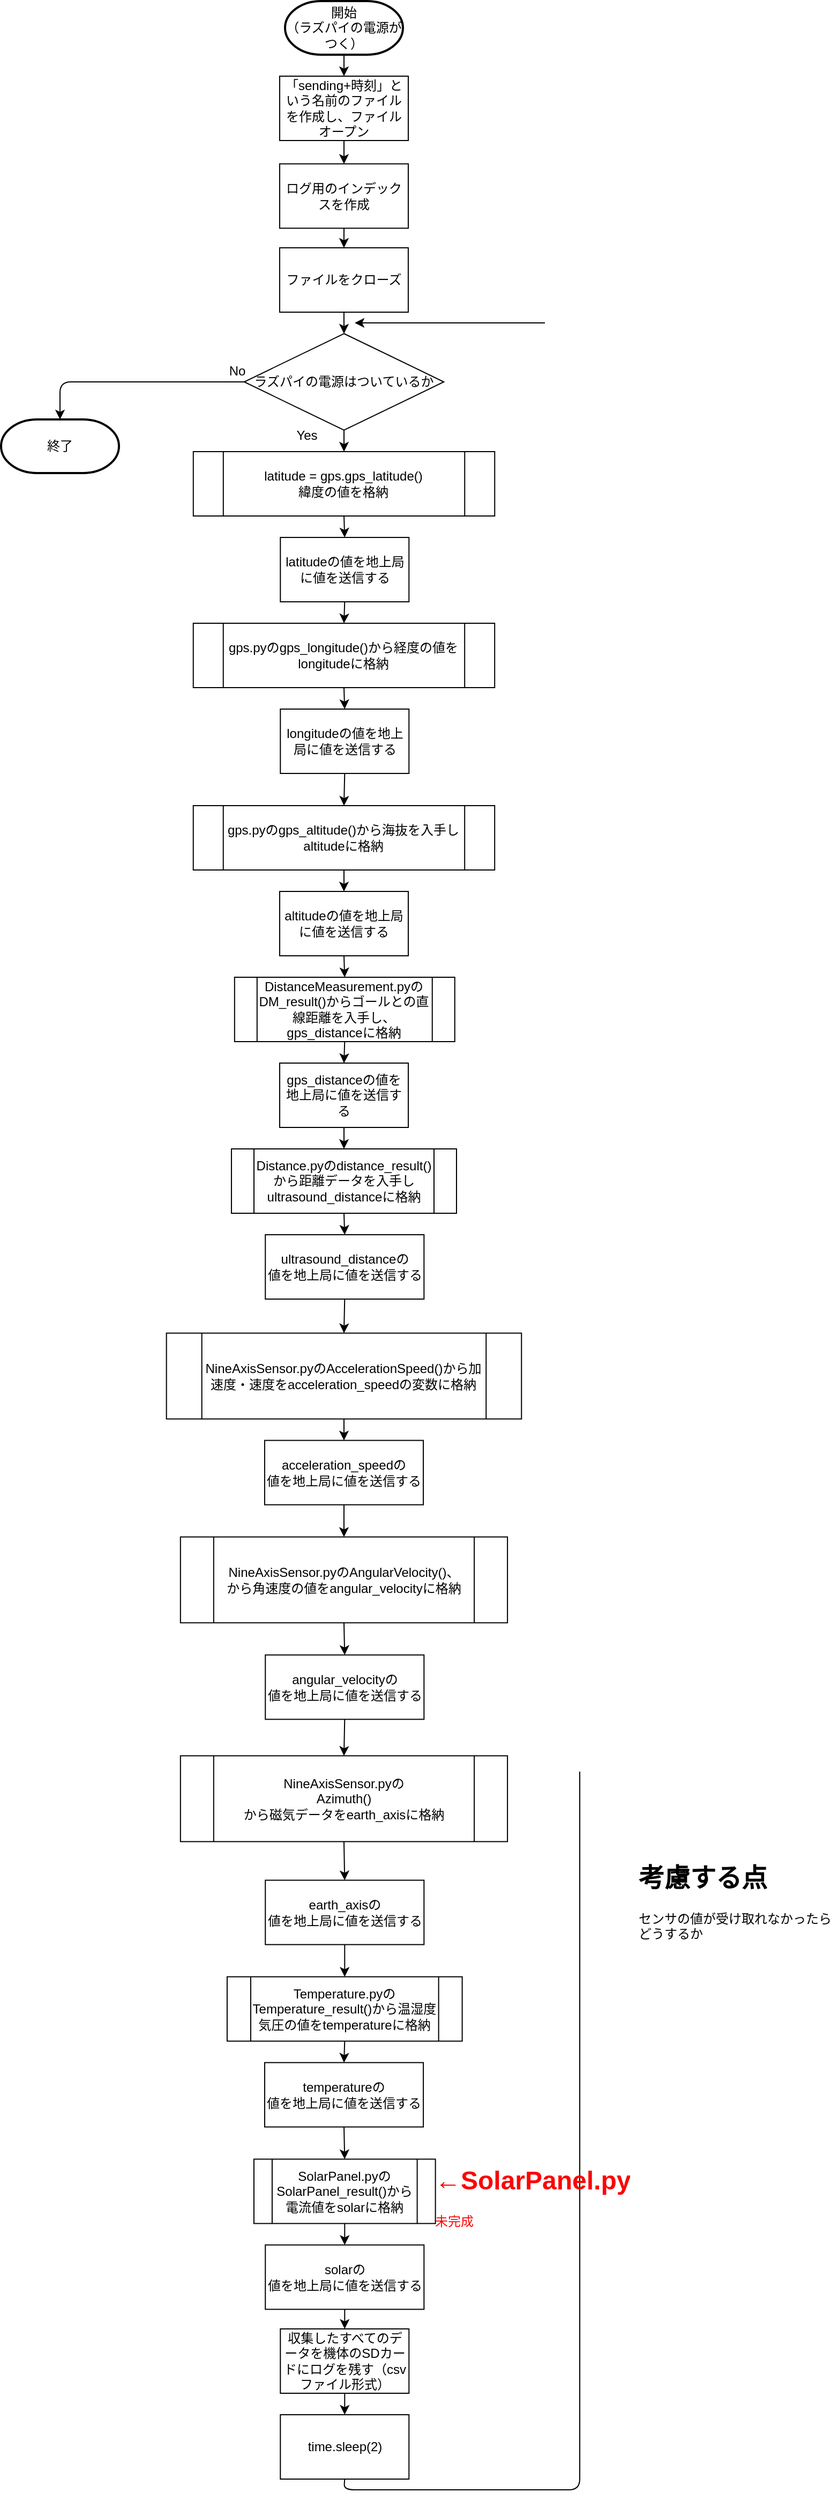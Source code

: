 <mxfile>
    <diagram id="ySY117OWKB6-r_1f5zUP" name="ページ1">
        <mxGraphModel dx="2283" dy="779" grid="1" gridSize="10" guides="1" tooltips="1" connect="1" arrows="1" fold="1" page="1" pageScale="1" pageWidth="827" pageHeight="1169" math="0" shadow="0">
            <root>
                <mxCell id="0"/>
                <mxCell id="1" parent="0"/>
                <mxCell id="20" style="edgeStyle=none;html=1;exitX=0.5;exitY=1;exitDx=0;exitDy=0;exitPerimeter=0;entryX=0.5;entryY=0;entryDx=0;entryDy=0;" parent="1" source="10" target="97" edge="1">
                    <mxGeometry relative="1" as="geometry">
                        <mxPoint x="-490" y="80" as="targetPoint"/>
                    </mxGeometry>
                </mxCell>
                <mxCell id="10" value="開始&lt;br&gt;（ラズパイの電源がつく）" style="strokeWidth=2;html=1;shape=mxgraph.flowchart.terminator;whiteSpace=wrap;" parent="1" vertex="1">
                    <mxGeometry x="-555" y="10" width="110" height="50" as="geometry"/>
                </mxCell>
                <mxCell id="11" value="終了" style="strokeWidth=2;html=1;shape=mxgraph.flowchart.terminator;whiteSpace=wrap;" parent="1" vertex="1">
                    <mxGeometry x="-820" y="400" width="110" height="50" as="geometry"/>
                </mxCell>
                <mxCell id="39" style="edgeStyle=none;html=1;exitX=0;exitY=0.5;exitDx=0;exitDy=0;entryX=0.5;entryY=0;entryDx=0;entryDy=0;entryPerimeter=0;" parent="1" source="17" target="11" edge="1">
                    <mxGeometry relative="1" as="geometry">
                        <mxPoint x="-640" y="138" as="targetPoint"/>
                        <Array as="points">
                            <mxPoint x="-765" y="365"/>
                        </Array>
                    </mxGeometry>
                </mxCell>
                <mxCell id="99" style="edgeStyle=none;html=1;exitX=0.5;exitY=1;exitDx=0;exitDy=0;entryX=0.5;entryY=0;entryDx=0;entryDy=0;" parent="1" source="17" target="53" edge="1">
                    <mxGeometry relative="1" as="geometry">
                        <mxPoint x="-560" y="190" as="targetPoint"/>
                    </mxGeometry>
                </mxCell>
                <mxCell id="17" value="&lt;span style=&quot;&quot;&gt;ラズパイの電源はついているか&lt;/span&gt;" style="rhombus;whiteSpace=wrap;html=1;" parent="1" vertex="1">
                    <mxGeometry x="-593.12" y="320" width="186.25" height="90" as="geometry"/>
                </mxCell>
                <mxCell id="23" value="Yes" style="text;html=1;align=center;verticalAlign=middle;resizable=0;points=[];autosize=1;strokeColor=none;fillColor=none;" parent="1" vertex="1">
                    <mxGeometry x="-555" y="400" width="40" height="30" as="geometry"/>
                </mxCell>
                <mxCell id="105" style="edgeStyle=none;html=1;exitX=0.5;exitY=1;exitDx=0;exitDy=0;entryX=0.5;entryY=0;entryDx=0;entryDy=0;" parent="1" source="29" target="104" edge="1">
                    <mxGeometry relative="1" as="geometry"/>
                </mxCell>
                <mxCell id="29" value="Temperature.pyのTemperature_result()から温湿度気圧の値をtemperatureに格納" style="shape=process;whiteSpace=wrap;html=1;backgroundOutline=1;" parent="1" vertex="1">
                    <mxGeometry x="-609.04" y="1851.75" width="219.36" height="60" as="geometry"/>
                </mxCell>
                <mxCell id="35" value="&lt;h1&gt;考慮する点&lt;/h1&gt;&lt;p&gt;&lt;span style=&quot;background-color: initial;&quot;&gt;センサの値が受け取れなかったらどうするか&lt;/span&gt;&lt;br&gt;&lt;/p&gt;" style="text;html=1;strokeColor=none;fillColor=none;spacing=5;spacingTop=-20;whiteSpace=wrap;overflow=hidden;rounded=0;" parent="1" vertex="1">
                    <mxGeometry x="-230.0" y="1740" width="190" height="120" as="geometry"/>
                </mxCell>
                <mxCell id="37" value="No" style="text;html=1;align=center;verticalAlign=middle;resizable=0;points=[];autosize=1;strokeColor=none;fillColor=none;" parent="1" vertex="1">
                    <mxGeometry x="-620" y="340" width="40" height="30" as="geometry"/>
                </mxCell>
                <mxCell id="111" style="edgeStyle=none;html=1;exitX=0.5;exitY=1;exitDx=0;exitDy=0;entryX=0.5;entryY=0;entryDx=0;entryDy=0;" parent="1" source="38" target="41" edge="1">
                    <mxGeometry relative="1" as="geometry"/>
                </mxCell>
                <mxCell id="38" value="収集したすべてのデータを機体のSDカードにログを残す（csvファイル形式）" style="rounded=0;whiteSpace=wrap;html=1;" parent="1" vertex="1">
                    <mxGeometry x="-559.36" y="2180" width="120" height="60" as="geometry"/>
                </mxCell>
                <mxCell id="112" style="edgeStyle=none;html=1;exitX=0.5;exitY=1;exitDx=0;exitDy=0;" parent="1" source="41" edge="1">
                    <mxGeometry relative="1" as="geometry">
                        <mxPoint x="-490" y="310" as="targetPoint"/>
                        <Array as="points">
                            <mxPoint x="-500" y="2330"/>
                            <mxPoint x="-280" y="2330"/>
                            <mxPoint x="-280" y="310"/>
                        </Array>
                    </mxGeometry>
                </mxCell>
                <mxCell id="41" value="time.sleep(2)" style="rounded=0;whiteSpace=wrap;html=1;" parent="1" vertex="1">
                    <mxGeometry x="-559.36" y="2260" width="120" height="60" as="geometry"/>
                </mxCell>
                <mxCell id="48" value="&lt;h1 style=&quot;border-color: var(--border-color); color: rgb(0, 0, 0);&quot;&gt;&lt;font style=&quot;border-color: var(--border-color);&quot; color=&quot;#fb0404&quot;&gt;←SolarPanel.py&lt;/font&gt;&lt;/h1&gt;&lt;div&gt;未完成&lt;/div&gt;" style="text;html=1;strokeColor=none;fillColor=none;spacing=5;spacingTop=-20;whiteSpace=wrap;overflow=hidden;rounded=0;fontColor=#fb0404;" parent="1" vertex="1">
                    <mxGeometry x="-420" y="2021.75" width="190" height="120" as="geometry"/>
                </mxCell>
                <mxCell id="108" style="edgeStyle=none;html=1;exitX=0.5;exitY=1;exitDx=0;exitDy=0;entryX=0.5;entryY=0;entryDx=0;entryDy=0;" parent="1" source="49" target="107" edge="1">
                    <mxGeometry relative="1" as="geometry"/>
                </mxCell>
                <mxCell id="49" value="SolarPanel.pyのSolarPanel_result()から電流値をsolarに格納" style="shape=process;whiteSpace=wrap;html=1;backgroundOutline=1;" parent="1" vertex="1">
                    <mxGeometry x="-584.04" y="2021.75" width="169.36" height="60" as="geometry"/>
                </mxCell>
                <mxCell id="70" style="edgeStyle=none;html=1;exitX=0.5;exitY=1;exitDx=0;exitDy=0;entryX=0.5;entryY=0;entryDx=0;entryDy=0;" parent="1" source="53" target="69" edge="1">
                    <mxGeometry relative="1" as="geometry"/>
                </mxCell>
                <mxCell id="53" value="latitude = gps.&lt;span style=&quot;background-color: initial;&quot;&gt;gps_latitude()&lt;br&gt;緯度の値を&lt;/span&gt;&lt;span style=&quot;background-color: initial;&quot;&gt;格納&lt;/span&gt;" style="shape=process;whiteSpace=wrap;html=1;backgroundOutline=1;" parent="1" vertex="1">
                    <mxGeometry x="-640.61" y="430" width="281.25" height="60" as="geometry"/>
                </mxCell>
                <mxCell id="83" style="edgeStyle=none;html=1;exitX=0.5;exitY=1;exitDx=0;exitDy=0;entryX=0.5;entryY=0;entryDx=0;entryDy=0;" parent="1" source="55" target="82" edge="1">
                    <mxGeometry relative="1" as="geometry"/>
                </mxCell>
                <mxCell id="55" value="Distance.pyのdistance_result()から距離データを入手しultrasound_distanceに格納" style="shape=process;whiteSpace=wrap;html=1;backgroundOutline=1;" parent="1" vertex="1">
                    <mxGeometry x="-605.01" y="1080" width="210.01" height="60" as="geometry"/>
                </mxCell>
                <mxCell id="80" style="edgeStyle=none;html=1;exitX=0.5;exitY=1;exitDx=0;exitDy=0;entryX=0.5;entryY=0;entryDx=0;entryDy=0;" parent="1" source="59" target="79" edge="1">
                    <mxGeometry relative="1" as="geometry"/>
                </mxCell>
                <mxCell id="59" value="DistanceMeasurement.pyのDM_result()からゴールとの直線距離を入手し、gps_distanceに格納" style="shape=process;whiteSpace=wrap;html=1;backgroundOutline=1;" parent="1" vertex="1">
                    <mxGeometry x="-602.1" y="920" width="205.48" height="60" as="geometry"/>
                </mxCell>
                <mxCell id="77" style="edgeStyle=none;html=1;exitX=0.5;exitY=1;exitDx=0;exitDy=0;entryX=0.5;entryY=0;entryDx=0;entryDy=0;" parent="1" source="68" target="76" edge="1">
                    <mxGeometry relative="1" as="geometry"/>
                </mxCell>
                <mxCell id="68" value="gps.pyの&lt;span style=&quot;background-color: initial;&quot;&gt;gps_altitude()&lt;/span&gt;から海抜を入手しaltitudeに格納" style="shape=process;whiteSpace=wrap;html=1;backgroundOutline=1;" parent="1" vertex="1">
                    <mxGeometry x="-640.64" y="760" width="281.25" height="60" as="geometry"/>
                </mxCell>
                <mxCell id="72" style="edgeStyle=none;html=1;exitX=0.5;exitY=1;exitDx=0;exitDy=0;entryX=0.5;entryY=0;entryDx=0;entryDy=0;" parent="1" source="69" target="71" edge="1">
                    <mxGeometry relative="1" as="geometry"/>
                </mxCell>
                <mxCell id="69" value="latitudeの値を地上局に値を送信する" style="rounded=0;whiteSpace=wrap;html=1;" parent="1" vertex="1">
                    <mxGeometry x="-559.36" y="510" width="120" height="60" as="geometry"/>
                </mxCell>
                <mxCell id="74" style="edgeStyle=none;html=1;exitX=0.5;exitY=1;exitDx=0;exitDy=0;entryX=0.5;entryY=0;entryDx=0;entryDy=0;" parent="1" source="71" target="73" edge="1">
                    <mxGeometry relative="1" as="geometry"/>
                </mxCell>
                <mxCell id="71" value="gps.pyの&lt;span style=&quot;background-color: initial;&quot;&gt;gps_longitude()から経度の値をlongitude&lt;/span&gt;に格納" style="shape=process;whiteSpace=wrap;html=1;backgroundOutline=1;" parent="1" vertex="1">
                    <mxGeometry x="-640.64" y="590" width="281.25" height="60" as="geometry"/>
                </mxCell>
                <mxCell id="75" style="edgeStyle=none;html=1;exitX=0.5;exitY=1;exitDx=0;exitDy=0;entryX=0.5;entryY=0;entryDx=0;entryDy=0;" parent="1" source="73" target="68" edge="1">
                    <mxGeometry relative="1" as="geometry"/>
                </mxCell>
                <mxCell id="73" value="longitudeの値を地上局に値を送信する" style="rounded=0;whiteSpace=wrap;html=1;" parent="1" vertex="1">
                    <mxGeometry x="-559.36" y="670" width="120" height="60" as="geometry"/>
                </mxCell>
                <mxCell id="78" style="edgeStyle=none;html=1;exitX=0.5;exitY=1;exitDx=0;exitDy=0;entryX=0.5;entryY=0;entryDx=0;entryDy=0;" parent="1" source="76" target="59" edge="1">
                    <mxGeometry relative="1" as="geometry"/>
                </mxCell>
                <mxCell id="76" value="&lt;span style=&quot;color: rgba(0, 0, 0, 0); font-family: monospace; font-size: 0px; text-align: start;&quot;&gt;%3CmxGraphModel%3E%3Croot%3E%3CmxCell%20id%3D%220%22%2F%3E%3CmxCell%20id%3D%221%22%20parent%3D%220%22%2F%3E%3CmxCell%20id%3D%222%22%20value%3D%22longitude%E3%81%AE%E5%80%A4%E3%82%92%E5%9C%B0%E4%B8%8A%E5%B1%80%E3%81%AB%E5%80%A4%E3%82%92%E9%80%81%E4%BF%A1%E3%81%99%E3%82%8B%22%20style%3D%22rounded%3D0%3BwhiteSpace%3Dwrap%3Bhtml%3D1%3B%22%20vertex%3D%221%22%20parent%3D%221%22%3E%3CmxGeometry%20x%3D%22-559.36%22%20y%3D%22440%22%20width%3D%22120%22%20height%3D%2260%22%20as%3D%22geometry%22%2F%3E%3C%2FmxCell%3E%3C%2Froot%3E%3C%2FmxGraphModel%3E&lt;/span&gt;altitudeの値を地上局に値を送信する" style="rounded=0;whiteSpace=wrap;html=1;" parent="1" vertex="1">
                    <mxGeometry x="-560.01" y="840" width="120" height="60" as="geometry"/>
                </mxCell>
                <mxCell id="81" style="edgeStyle=none;html=1;exitX=0.5;exitY=1;exitDx=0;exitDy=0;entryX=0.5;entryY=0;entryDx=0;entryDy=0;" parent="1" source="79" target="55" edge="1">
                    <mxGeometry relative="1" as="geometry"/>
                </mxCell>
                <mxCell id="79" value="&lt;span style=&quot;color: rgba(0, 0, 0, 0); font-family: monospace; font-size: 0px; text-align: start;&quot;&gt;%3CmxGraphModel%3E%3Croot%3E%3CmxCell%20id%3D%220%22%2F%3E%3CmxCell%20id%3D%221%22%20parent%3D%220%22%2F%3E%3CmxCell%20id%3D%222%22%20value%3D%22longitude%E3%81%AE%E5%80%A4%E3%82%92%E5%9C%B0%E4%B8%8A%E5%B1%80%E3%81%AB%E5%80%A4%E3%82%92%E9%80%81%E4%BF%A1%E3%81%99%E3%82%8B%22%20style%3D%22rounded%3D0%3BwhiteSpace%3Dwrap%3Bhtml%3D1%3B%22%20vertex%3D%221%22%20parent%3D%221%22%3E%3CmxGeometry%20x%3D%22-559.36%22%20y%3D%22440%22%20width%3D%22120%22%20height%3D%2260%22%20as%3D%22geometry%22%2F%3E%3C%2FmxCell%3E%3C%2Froot%3E%3C%2FmxGraphModel%3E&lt;/span&gt;gps_distanceの値を地上局に値を送信する" style="rounded=0;whiteSpace=wrap;html=1;" parent="1" vertex="1">
                    <mxGeometry x="-560" y="1000" width="120" height="60" as="geometry"/>
                </mxCell>
                <mxCell id="88" style="edgeStyle=none;html=1;exitX=0.5;exitY=1;exitDx=0;exitDy=0;entryX=0.5;entryY=0;entryDx=0;entryDy=0;" parent="1" source="82" target="84" edge="1">
                    <mxGeometry relative="1" as="geometry">
                        <mxPoint x="-491.23" y="1300" as="sourcePoint"/>
                        <mxPoint x="-485.765" y="1290" as="targetPoint"/>
                    </mxGeometry>
                </mxCell>
                <mxCell id="82" value="&lt;span style=&quot;color: rgba(0, 0, 0, 0); font-family: monospace; font-size: 0px; text-align: start;&quot;&gt;%3CmxGraphModel%3E%3Croot%3E%3CmxCell%20id%3D%220%22%2F%3E%3CmxCell%20id%3D%221%22%20parent%3D%220%22%2F%3E%3CmxCell%20id%3D%222%22%20value%3D%22longitude%E3%81%AE%E5%80%A4%E3%82%92%E5%9C%B0%E4%B8%8A%E5%B1%80%E3%81%AB%E5%80%A4%E3%82%92%E9%80%81%E4%BF%A1%E3%81%99%E3%82%8B%22%20style%3D%22rounded%3D0%3BwhiteSpace%3Dwrap%3Bhtml%3D1%3B%22%20vertex%3D%221%22%20parent%3D%221%22%3E%3CmxGeometry%20x%3D%22-559.36%22%20y%3D%22440%22%20width%3D%22120%22%20height%3D%2260%22%20as%3D%22geometry%22%2F%3E%3C%2FmxCell%3E%3C%2Froot%3E%3C%2FmxGraphModel%3E&lt;/span&gt;ultrasound_distanceの&lt;br&gt;値を地上局に値を送信する" style="rounded=0;whiteSpace=wrap;html=1;" parent="1" vertex="1">
                    <mxGeometry x="-573.39" y="1160" width="148.06" height="60" as="geometry"/>
                </mxCell>
                <mxCell id="87" style="edgeStyle=none;html=1;exitX=0.5;exitY=1;exitDx=0;exitDy=0;entryX=0.5;entryY=0;entryDx=0;entryDy=0;" parent="1" source="84" target="86" edge="1">
                    <mxGeometry relative="1" as="geometry">
                        <mxPoint x="-330.995" y="1471.75" as="sourcePoint"/>
                    </mxGeometry>
                </mxCell>
                <mxCell id="84" value="NineAxisSensor.pyの&lt;span style=&quot;border-color: var(--border-color); background-color: initial;&quot;&gt;AccelerationSpeed()から加速度・速度&lt;/span&gt;をacceleration_speedの変数に格納" style="shape=process;whiteSpace=wrap;html=1;backgroundOutline=1;" parent="1" vertex="1">
                    <mxGeometry x="-665.67" y="1251.75" width="331.31" height="80" as="geometry"/>
                </mxCell>
                <mxCell id="95" style="edgeStyle=none;html=1;exitX=0.5;exitY=1;exitDx=0;exitDy=0;entryX=0.5;entryY=0;entryDx=0;entryDy=0;" parent="1" source="85" target="94" edge="1">
                    <mxGeometry relative="1" as="geometry"/>
                </mxCell>
                <mxCell id="85" value="NineAxisSensor.pyの&lt;span style=&quot;border-color: var(--border-color); background-color: initial;&quot;&gt;&lt;br style=&quot;border-color: var(--border-color);&quot;&gt;&lt;/span&gt;&lt;span style=&quot;border-color: var(--border-color); background-color: initial;&quot;&gt;Azimuth()&lt;/span&gt;&lt;br&gt;から磁気データをearth_axisに格納" style="shape=process;whiteSpace=wrap;html=1;backgroundOutline=1;" parent="1" vertex="1">
                    <mxGeometry x="-652.6" y="1645.75" width="305.16" height="80" as="geometry"/>
                </mxCell>
                <mxCell id="90" style="edgeStyle=none;html=1;exitX=0.5;exitY=1;exitDx=0;exitDy=0;entryX=0.5;entryY=0;entryDx=0;entryDy=0;" parent="1" source="86" target="89" edge="1">
                    <mxGeometry relative="1" as="geometry"/>
                </mxCell>
                <mxCell id="86" value="&lt;span style=&quot;color: rgba(0, 0, 0, 0); font-family: monospace; font-size: 0px; text-align: start;&quot;&gt;%3CmxGraphModel%3E%3Croot%3E%3CmxCell%20id%3D%220%22%2F%3E%3CmxCell%20id%3D%221%22%20parent%3D%220%22%2F%3E%3CmxCell%20id%3D%222%22%20value%3D%22longitude%E3%81%AE%E5%80%A4%E3%82%92%E5%9C%B0%E4%B8%8A%E5%B1%80%E3%81%AB%E5%80%A4%E3%82%92%E9%80%81%E4%BF%A1%E3%81%99%E3%82%8B%22%20style%3D%22rounded%3D0%3BwhiteSpace%3Dwrap%3Bhtml%3D1%3B%22%20vertex%3D%221%22%20parent%3D%221%22%3E%3CmxGeometry%20x%3D%22-559.36%22%20y%3D%22440%22%20width%3D%22120%22%20height%3D%2260%22%20as%3D%22geometry%22%2F%3E%3C%2FmxCell%3E%3C%2Froot%3E%3C%2FmxGraphModel%3E&lt;/span&gt;acceleration_speedの&lt;br&gt;値を地上局に値を送信する" style="rounded=0;whiteSpace=wrap;html=1;" parent="1" vertex="1">
                    <mxGeometry x="-574.04" y="1351.75" width="148.06" height="60" as="geometry"/>
                </mxCell>
                <mxCell id="92" style="edgeStyle=none;html=1;exitX=0.5;exitY=1;exitDx=0;exitDy=0;entryX=0.5;entryY=0;entryDx=0;entryDy=0;" parent="1" source="89" target="91" edge="1">
                    <mxGeometry relative="1" as="geometry"/>
                </mxCell>
                <mxCell id="89" value="NineAxisSensor.pyの&lt;span style=&quot;border-color: var(--border-color); background-color: initial;&quot;&gt;AngularVelocity()、&lt;/span&gt;&lt;span style=&quot;border-color: var(--border-color); background-color: initial;&quot;&gt;&lt;br style=&quot;border-color: var(--border-color);&quot;&gt;&lt;/span&gt;から角速度の値をangular_velocityに格納" style="shape=process;whiteSpace=wrap;html=1;backgroundOutline=1;" parent="1" vertex="1">
                    <mxGeometry x="-652.6" y="1441.75" width="305.16" height="80" as="geometry"/>
                </mxCell>
                <mxCell id="93" style="edgeStyle=none;html=1;exitX=0.5;exitY=1;exitDx=0;exitDy=0;entryX=0.5;entryY=0;entryDx=0;entryDy=0;" parent="1" source="91" target="85" edge="1">
                    <mxGeometry relative="1" as="geometry"/>
                </mxCell>
                <mxCell id="91" value="&lt;span style=&quot;color: rgba(0, 0, 0, 0); font-family: monospace; font-size: 0px; text-align: start;&quot;&gt;%3CmxGraphModel%3E%3Croot%3E%3CmxCell%20id%3D%220%22%2F%3E%3CmxCell%20id%3D%221%22%20parent%3D%220%22%2F%3E%3CmxCell%20id%3D%222%22%20value%3D%22longitude%E3%81%AE%E5%80%A4%E3%82%92%E5%9C%B0%E4%B8%8A%E5%B1%80%E3%81%AB%E5%80%A4%E3%82%92%E9%80%81%E4%BF%A1%E3%81%99%E3%82%8B%22%20style%3D%22rounded%3D0%3BwhiteSpace%3Dwrap%3Bhtml%3D1%3B%22%20vertex%3D%221%22%20parent%3D%221%22%3E%3CmxGeometry%20x%3D%22-559.36%22%20y%3D%22440%22%20width%3D%22120%22%20height%3D%2260%22%20as%3D%22geometry%22%2F%3E%3C%2FmxCell%3E%3C%2Froot%3E%3C%2FmxGraphModel%3E&lt;/span&gt;angular_velocityの&lt;br&gt;値を地上局に値を送信する" style="rounded=0;whiteSpace=wrap;html=1;" parent="1" vertex="1">
                    <mxGeometry x="-573.39" y="1551.75" width="148.06" height="60" as="geometry"/>
                </mxCell>
                <mxCell id="103" style="edgeStyle=none;html=1;exitX=0.5;exitY=1;exitDx=0;exitDy=0;entryX=0.5;entryY=0;entryDx=0;entryDy=0;" parent="1" source="94" target="29" edge="1">
                    <mxGeometry relative="1" as="geometry"/>
                </mxCell>
                <mxCell id="94" value="earth_axisの&lt;br&gt;値を地上局に値を送信する" style="rounded=0;whiteSpace=wrap;html=1;" parent="1" vertex="1">
                    <mxGeometry x="-573.39" y="1761.75" width="148.06" height="60" as="geometry"/>
                </mxCell>
                <mxCell id="96" style="edgeStyle=none;html=1;exitX=0.5;exitY=1;exitDx=0;exitDy=0;entryX=0.5;entryY=0;entryDx=0;entryDy=0;fontColor=#000000;" parent="1" source="97" target="98" edge="1">
                    <mxGeometry relative="1" as="geometry"/>
                </mxCell>
                <mxCell id="97" value="&lt;font color=&quot;#000000&quot;&gt;「sending+時刻」という名前のファイルを作成し、ファイルオープン&lt;/font&gt;" style="rounded=0;whiteSpace=wrap;html=1;fontColor=#fb0404;" parent="1" vertex="1">
                    <mxGeometry x="-560.01" y="80" width="120" height="60" as="geometry"/>
                </mxCell>
                <mxCell id="102" style="edgeStyle=none;html=1;exitX=0.5;exitY=1;exitDx=0;exitDy=0;entryX=0.5;entryY=0;entryDx=0;entryDy=0;" parent="1" source="98" target="101" edge="1">
                    <mxGeometry relative="1" as="geometry"/>
                </mxCell>
                <mxCell id="98" value="ログ用のインデックスを作成" style="rounded=0;whiteSpace=wrap;html=1;fontColor=#000000;" parent="1" vertex="1">
                    <mxGeometry x="-560.01" y="161.75" width="120" height="60" as="geometry"/>
                </mxCell>
                <mxCell id="110" style="edgeStyle=none;html=1;exitX=0.5;exitY=1;exitDx=0;exitDy=0;entryX=0.5;entryY=0;entryDx=0;entryDy=0;" parent="1" source="101" target="17" edge="1">
                    <mxGeometry relative="1" as="geometry"/>
                </mxCell>
                <mxCell id="101" value="ファイルをクローズ" style="rounded=0;whiteSpace=wrap;html=1;fontColor=#000000;" parent="1" vertex="1">
                    <mxGeometry x="-560.03" y="240" width="120" height="60" as="geometry"/>
                </mxCell>
                <mxCell id="106" style="edgeStyle=none;html=1;exitX=0.5;exitY=1;exitDx=0;exitDy=0;entryX=0.5;entryY=0;entryDx=0;entryDy=0;" parent="1" source="104" target="49" edge="1">
                    <mxGeometry relative="1" as="geometry"/>
                </mxCell>
                <mxCell id="104" value="temperatureの&lt;br&gt;値を地上局に値を送信する" style="rounded=0;whiteSpace=wrap;html=1;" parent="1" vertex="1">
                    <mxGeometry x="-574.01" y="1931.75" width="148.06" height="60" as="geometry"/>
                </mxCell>
                <mxCell id="109" style="edgeStyle=none;html=1;exitX=0.5;exitY=1;exitDx=0;exitDy=0;entryX=0.5;entryY=0;entryDx=0;entryDy=0;" parent="1" source="107" target="38" edge="1">
                    <mxGeometry relative="1" as="geometry"/>
                </mxCell>
                <mxCell id="107" value="solarの&lt;br&gt;値を地上局に値を送信する" style="rounded=0;whiteSpace=wrap;html=1;" parent="1" vertex="1">
                    <mxGeometry x="-573.39" y="2101.75" width="148.06" height="60" as="geometry"/>
                </mxCell>
            </root>
        </mxGraphModel>
    </diagram>
</mxfile>